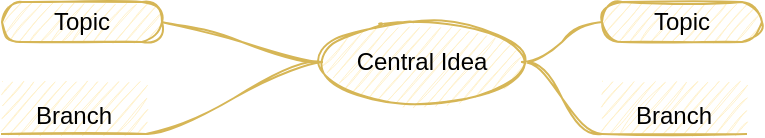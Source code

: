 <mxfile version="24.4.13" type="github" pages="2">
  <diagram id="39KQX6Ht3fXacYNEG0iI" name="Page-1">
    <mxGraphModel dx="1050" dy="530" grid="1" gridSize="10" guides="1" tooltips="1" connect="1" arrows="1" fold="1" page="1" pageScale="1" pageWidth="1169" pageHeight="827" math="0" shadow="0">
      <root>
        <mxCell id="0" />
        <mxCell id="1" parent="0" />
        <mxCell id="YnUc5awOxCowvdNo1tEb-3" value="" style="edgeStyle=entityRelationEdgeStyle;startArrow=none;endArrow=none;segment=10;curved=1;shadow=0;sketch=1;fillColor=#fff2cc;strokeColor=#d6b656;" parent="1" source="YnUc5awOxCowvdNo1tEb-7" target="YnUc5awOxCowvdNo1tEb-8" edge="1">
          <mxGeometry relative="1" as="geometry" />
        </mxCell>
        <mxCell id="YnUc5awOxCowvdNo1tEb-4" value="" style="edgeStyle=entityRelationEdgeStyle;startArrow=none;endArrow=none;segment=10;curved=1;shadow=0;sketch=1;fillColor=#fff2cc;strokeColor=#d6b656;" parent="1" source="YnUc5awOxCowvdNo1tEb-7" target="YnUc5awOxCowvdNo1tEb-9" edge="1">
          <mxGeometry relative="1" as="geometry" />
        </mxCell>
        <mxCell id="YnUc5awOxCowvdNo1tEb-5" value="" style="edgeStyle=entityRelationEdgeStyle;startArrow=none;endArrow=none;segment=10;curved=1;shadow=0;sketch=1;fillColor=#fff2cc;strokeColor=#d6b656;" parent="1" source="YnUc5awOxCowvdNo1tEb-7" target="YnUc5awOxCowvdNo1tEb-10" edge="1">
          <mxGeometry relative="1" as="geometry" />
        </mxCell>
        <mxCell id="YnUc5awOxCowvdNo1tEb-6" value="" style="edgeStyle=entityRelationEdgeStyle;startArrow=none;endArrow=none;segment=10;curved=1;shadow=0;sketch=1;fillColor=#fff2cc;strokeColor=#d6b656;" parent="1" source="YnUc5awOxCowvdNo1tEb-7" target="YnUc5awOxCowvdNo1tEb-11" edge="1">
          <mxGeometry relative="1" as="geometry" />
        </mxCell>
        <mxCell id="YnUc5awOxCowvdNo1tEb-7" value="Central Idea" style="ellipse;whiteSpace=wrap;html=1;align=center;treeFolding=1;treeMoving=1;newEdgeStyle={&quot;edgeStyle&quot;:&quot;entityRelationEdgeStyle&quot;,&quot;startArrow&quot;:&quot;none&quot;,&quot;endArrow&quot;:&quot;none&quot;,&quot;segment&quot;:10,&quot;curved&quot;:1};shadow=0;sketch=1;fillColor=#fff2cc;strokeColor=#d6b656;" parent="1" vertex="1">
          <mxGeometry x="390" y="160" width="100" height="40" as="geometry" />
        </mxCell>
        <mxCell id="YnUc5awOxCowvdNo1tEb-8" value="Topic" style="whiteSpace=wrap;html=1;rounded=1;arcSize=50;align=center;verticalAlign=middle;strokeWidth=1;autosize=1;spacing=4;treeFolding=1;treeMoving=1;newEdgeStyle={&quot;edgeStyle&quot;:&quot;entityRelationEdgeStyle&quot;,&quot;startArrow&quot;:&quot;none&quot;,&quot;endArrow&quot;:&quot;none&quot;,&quot;segment&quot;:10,&quot;curved&quot;:1};shadow=0;sketch=1;fillColor=#fff2cc;strokeColor=#d6b656;" parent="1" vertex="1">
          <mxGeometry x="530" y="150" width="80" height="20" as="geometry" />
        </mxCell>
        <mxCell id="YnUc5awOxCowvdNo1tEb-9" value="Branch" style="whiteSpace=wrap;html=1;shape=partialRectangle;top=0;left=0;bottom=1;right=0;points=[[0,1],[1,1]];fillColor=#fff2cc;align=center;verticalAlign=bottom;routingCenterY=0.5;snapToPoint=1;autosize=1;treeFolding=1;treeMoving=1;newEdgeStyle={&quot;edgeStyle&quot;:&quot;entityRelationEdgeStyle&quot;,&quot;startArrow&quot;:&quot;none&quot;,&quot;endArrow&quot;:&quot;none&quot;,&quot;segment&quot;:10,&quot;curved&quot;:1};shadow=0;sketch=1;strokeColor=#d6b656;" parent="1" vertex="1">
          <mxGeometry x="530" y="190" width="72" height="26" as="geometry" />
        </mxCell>
        <mxCell id="YnUc5awOxCowvdNo1tEb-10" value="Topic" style="whiteSpace=wrap;html=1;rounded=1;arcSize=50;align=center;verticalAlign=middle;strokeWidth=1;autosize=1;spacing=4;treeFolding=1;treeMoving=1;newEdgeStyle={&quot;edgeStyle&quot;:&quot;entityRelationEdgeStyle&quot;,&quot;startArrow&quot;:&quot;none&quot;,&quot;endArrow&quot;:&quot;none&quot;,&quot;segment&quot;:10,&quot;curved&quot;:1};shadow=0;sketch=1;fillColor=#fff2cc;strokeColor=#d6b656;" parent="1" vertex="1">
          <mxGeometry x="230" y="150" width="80" height="20" as="geometry" />
        </mxCell>
        <mxCell id="YnUc5awOxCowvdNo1tEb-11" value="Branch" style="whiteSpace=wrap;html=1;shape=partialRectangle;top=0;left=0;bottom=1;right=0;points=[[0,1],[1,1]];fillColor=#fff2cc;align=center;verticalAlign=bottom;routingCenterY=0.5;snapToPoint=1;autosize=1;treeFolding=1;treeMoving=1;newEdgeStyle={&quot;edgeStyle&quot;:&quot;entityRelationEdgeStyle&quot;,&quot;startArrow&quot;:&quot;none&quot;,&quot;endArrow&quot;:&quot;none&quot;,&quot;segment&quot;:10,&quot;curved&quot;:1};shadow=0;sketch=1;strokeColor=#d6b656;" parent="1" vertex="1">
          <mxGeometry x="230" y="190" width="72" height="26" as="geometry" />
        </mxCell>
      </root>
    </mxGraphModel>
  </diagram>
  <diagram id="VFGiiUs8xga3N3kZTZNb" name="Page-2">
    <mxGraphModel dx="1038" dy="548" grid="1" gridSize="10" guides="1" tooltips="1" connect="1" arrows="1" fold="1" page="1" pageScale="1" pageWidth="1169" pageHeight="827" math="0" shadow="0">
      <root>
        <mxCell id="ANaL1DxnVE4xrbeSQCjZ-0" />
        <mxCell id="ANaL1DxnVE4xrbeSQCjZ-1" parent="ANaL1DxnVE4xrbeSQCjZ-0" />
      </root>
    </mxGraphModel>
  </diagram>
</mxfile>
